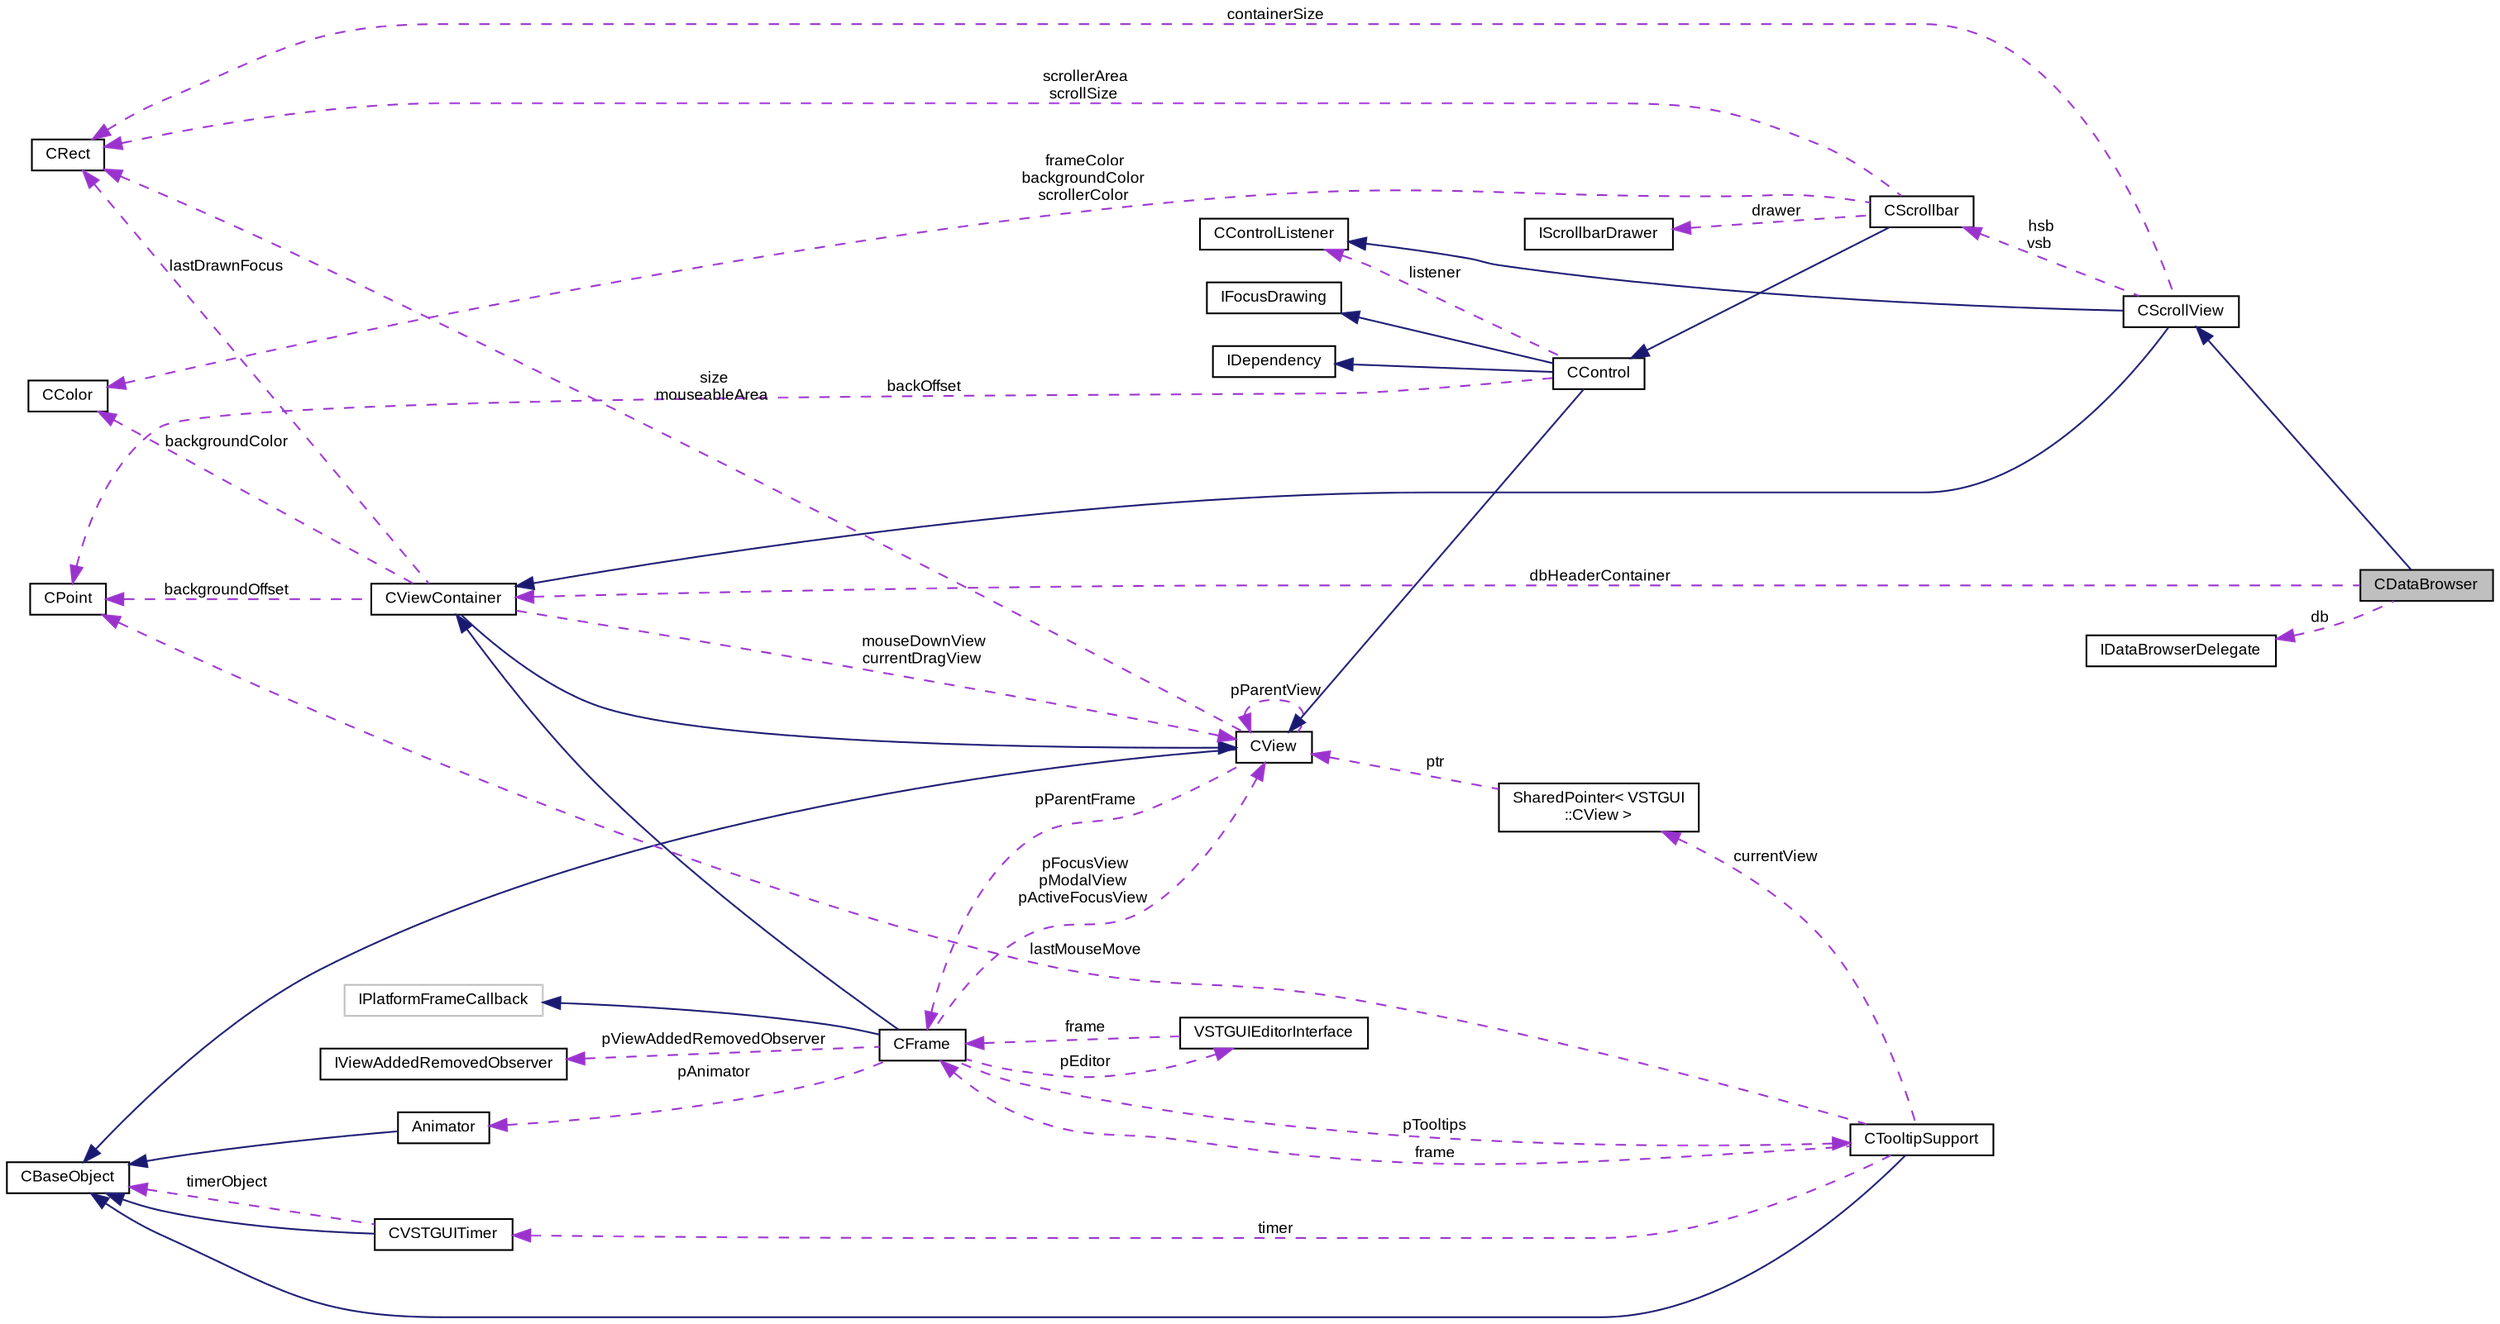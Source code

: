 digraph "CDataBrowser"
{
  bgcolor="transparent";
  edge [fontname="Arial",fontsize="9",labelfontname="Arial",labelfontsize="9"];
  node [fontname="Arial",fontsize="9",shape=record];
  rankdir="LR";
  Node1 [label="CDataBrowser",height=0.2,width=0.4,color="black", fillcolor="grey75", style="filled" fontcolor="black"];
  Node2 -> Node1 [dir="back",color="midnightblue",fontsize="9",style="solid",fontname="Arial"];
  Node2 [label="CScrollView",height=0.2,width=0.4,color="black",URL="$class_v_s_t_g_u_i_1_1_c_scroll_view.html",tooltip="a scrollable container view with scrollbars "];
  Node3 -> Node2 [dir="back",color="midnightblue",fontsize="9",style="solid",fontname="Arial"];
  Node3 [label="CViewContainer",height=0.2,width=0.4,color="black",URL="$class_v_s_t_g_u_i_1_1_c_view_container.html",tooltip="Container Class of CView objects. "];
  Node4 -> Node3 [dir="back",color="midnightblue",fontsize="9",style="solid",fontname="Arial"];
  Node4 [label="CView",height=0.2,width=0.4,color="black",URL="$class_v_s_t_g_u_i_1_1_c_view.html",tooltip="Base Class of all view objects. "];
  Node5 -> Node4 [dir="back",color="midnightblue",fontsize="9",style="solid",fontname="Arial"];
  Node5 [label="CBaseObject",height=0.2,width=0.4,color="black",URL="$class_v_s_t_g_u_i_1_1_c_base_object.html",tooltip="Base Object with reference counter. "];
  Node6 -> Node4 [dir="back",color="darkorchid3",fontsize="9",style="dashed",label=" pParentFrame" ,fontname="Arial"];
  Node6 [label="CFrame",height=0.2,width=0.4,color="black",URL="$class_v_s_t_g_u_i_1_1_c_frame.html",tooltip="The CFrame is the parent container of all views. "];
  Node3 -> Node6 [dir="back",color="midnightblue",fontsize="9",style="solid",fontname="Arial"];
  Node7 -> Node6 [dir="back",color="midnightblue",fontsize="9",style="solid",fontname="Arial"];
  Node7 [label="IPlatformFrameCallback",height=0.2,width=0.4,color="grey75"];
  Node8 -> Node6 [dir="back",color="darkorchid3",fontsize="9",style="dashed",label=" pViewAddedRemovedObserver" ,fontname="Arial"];
  Node8 [label="IViewAddedRemovedObserver",height=0.2,width=0.4,color="black",URL="$class_v_s_t_g_u_i_1_1_i_view_added_removed_observer.html",tooltip="view added removed observer interface for CFrame "];
  Node4 -> Node6 [dir="back",color="darkorchid3",fontsize="9",style="dashed",label=" pFocusView\npModalView\npActiveFocusView" ,fontname="Arial"];
  Node9 -> Node6 [dir="back",color="darkorchid3",fontsize="9",style="dashed",label=" pAnimator" ,fontname="Arial"];
  Node9 [label="Animator",height=0.2,width=0.4,color="black",URL="$class_v_s_t_g_u_i_1_1_animation_1_1_animator.html",tooltip="Animation runner. "];
  Node5 -> Node9 [dir="back",color="midnightblue",fontsize="9",style="solid",fontname="Arial"];
  Node10 -> Node6 [dir="back",color="darkorchid3",fontsize="9",style="dashed",label=" pTooltips" ,fontname="Arial"];
  Node10 [label="CTooltipSupport",height=0.2,width=0.4,color="black",URL="$class_v_s_t_g_u_i_1_1_c_tooltip_support.html",tooltip="Generic Tooltip Support class. "];
  Node5 -> Node10 [dir="back",color="midnightblue",fontsize="9",style="solid",fontname="Arial"];
  Node6 -> Node10 [dir="back",color="darkorchid3",fontsize="9",style="dashed",label=" frame" ,fontname="Arial"];
  Node11 -> Node10 [dir="back",color="darkorchid3",fontsize="9",style="dashed",label=" lastMouseMove" ,fontname="Arial"];
  Node11 [label="CPoint",height=0.2,width=0.4,color="black",URL="$struct_v_s_t_g_u_i_1_1_c_point.html",tooltip="Point structure. "];
  Node12 -> Node10 [dir="back",color="darkorchid3",fontsize="9",style="dashed",label=" timer" ,fontname="Arial"];
  Node12 [label="CVSTGUITimer",height=0.2,width=0.4,color="black",URL="$class_v_s_t_g_u_i_1_1_c_v_s_t_g_u_i_timer.html",tooltip="A timer class, which posts timer messages to CBaseObjects. "];
  Node5 -> Node12 [dir="back",color="midnightblue",fontsize="9",style="solid",fontname="Arial"];
  Node5 -> Node12 [dir="back",color="darkorchid3",fontsize="9",style="dashed",label=" timerObject" ,fontname="Arial"];
  Node13 -> Node10 [dir="back",color="darkorchid3",fontsize="9",style="dashed",label=" currentView" ,fontname="Arial"];
  Node13 [label="SharedPointer\< VSTGUI\l::CView \>",height=0.2,width=0.4,color="black",URL="$class_v_s_t_g_u_i_1_1_shared_pointer.html"];
  Node4 -> Node13 [dir="back",color="darkorchid3",fontsize="9",style="dashed",label=" ptr" ,fontname="Arial"];
  Node14 -> Node6 [dir="back",color="darkorchid3",fontsize="9",style="dashed",label=" pEditor" ,fontname="Arial"];
  Node14 [label="VSTGUIEditorInterface",height=0.2,width=0.4,color="black",URL="$class_v_s_t_g_u_i_1_1_v_s_t_g_u_i_editor_interface.html"];
  Node6 -> Node14 [dir="back",color="darkorchid3",fontsize="9",style="dashed",label=" frame" ,fontname="Arial"];
  Node4 -> Node4 [dir="back",color="darkorchid3",fontsize="9",style="dashed",label=" pParentView" ,fontname="Arial"];
  Node15 -> Node4 [dir="back",color="darkorchid3",fontsize="9",style="dashed",label=" size\nmouseableArea" ,fontname="Arial"];
  Node15 [label="CRect",height=0.2,width=0.4,color="black",URL="$struct_v_s_t_g_u_i_1_1_c_rect.html",tooltip="Rect structure. "];
  Node4 -> Node3 [dir="back",color="darkorchid3",fontsize="9",style="dashed",label=" mouseDownView\ncurrentDragView" ,fontname="Arial"];
  Node11 -> Node3 [dir="back",color="darkorchid3",fontsize="9",style="dashed",label=" backgroundOffset" ,fontname="Arial"];
  Node16 -> Node3 [dir="back",color="darkorchid3",fontsize="9",style="dashed",label=" backgroundColor" ,fontname="Arial"];
  Node16 [label="CColor",height=0.2,width=0.4,color="black",URL="$struct_v_s_t_g_u_i_1_1_c_color.html",tooltip="RGBA Color structure. "];
  Node15 -> Node3 [dir="back",color="darkorchid3",fontsize="9",style="dashed",label=" lastDrawnFocus" ,fontname="Arial"];
  Node17 -> Node2 [dir="back",color="midnightblue",fontsize="9",style="solid",fontname="Arial"];
  Node17 [label="CControlListener",height=0.2,width=0.4,color="black",URL="$class_c_control_listener.html"];
  Node18 -> Node2 [dir="back",color="darkorchid3",fontsize="9",style="dashed",label=" hsb\nvsb" ,fontname="Arial"];
  Node18 [label="CScrollbar",height=0.2,width=0.4,color="black",URL="$class_v_s_t_g_u_i_1_1_c_scrollbar.html",tooltip="a scrollbar control "];
  Node19 -> Node18 [dir="back",color="midnightblue",fontsize="9",style="solid",fontname="Arial"];
  Node19 [label="CControl",height=0.2,width=0.4,color="black",URL="$class_v_s_t_g_u_i_1_1_c_control.html",tooltip="base class of all VSTGUI controls "];
  Node4 -> Node19 [dir="back",color="midnightblue",fontsize="9",style="solid",fontname="Arial"];
  Node20 -> Node19 [dir="back",color="midnightblue",fontsize="9",style="solid",fontname="Arial"];
  Node20 [label="IFocusDrawing",height=0.2,width=0.4,color="black",URL="$class_v_s_t_g_u_i_1_1_i_focus_drawing.html",tooltip="Custom focus drawing interface. "];
  Node21 -> Node19 [dir="back",color="midnightblue",fontsize="9",style="solid",fontname="Arial"];
  Node21 [label="IDependency",height=0.2,width=0.4,color="black",URL="$class_v_s_t_g_u_i_1_1_i_dependency.html",tooltip="simple dependency between objects. "];
  Node17 -> Node19 [dir="back",color="darkorchid3",fontsize="9",style="dashed",label=" listener" ,fontname="Arial"];
  Node11 -> Node19 [dir="back",color="darkorchid3",fontsize="9",style="dashed",label=" backOffset" ,fontname="Arial"];
  Node22 -> Node18 [dir="back",color="darkorchid3",fontsize="9",style="dashed",label=" drawer" ,fontname="Arial"];
  Node22 [label="IScrollbarDrawer",height=0.2,width=0.4,color="black",URL="$class_v_s_t_g_u_i_1_1_i_scrollbar_drawer.html"];
  Node16 -> Node18 [dir="back",color="darkorchid3",fontsize="9",style="dashed",label=" frameColor\nbackgroundColor\nscrollerColor" ,fontname="Arial"];
  Node15 -> Node18 [dir="back",color="darkorchid3",fontsize="9",style="dashed",label=" scrollerArea\nscrollSize" ,fontname="Arial"];
  Node15 -> Node2 [dir="back",color="darkorchid3",fontsize="9",style="dashed",label=" containerSize" ,fontname="Arial"];
  Node3 -> Node1 [dir="back",color="darkorchid3",fontsize="9",style="dashed",label=" dbHeaderContainer" ,fontname="Arial"];
  Node23 -> Node1 [dir="back",color="darkorchid3",fontsize="9",style="dashed",label=" db" ,fontname="Arial"];
  Node23 [label="IDataBrowserDelegate",height=0.2,width=0.4,color="black",URL="$class_v_s_t_g_u_i_1_1_i_data_browser_delegate.html",tooltip="DataBrowser Interface. "];
}
